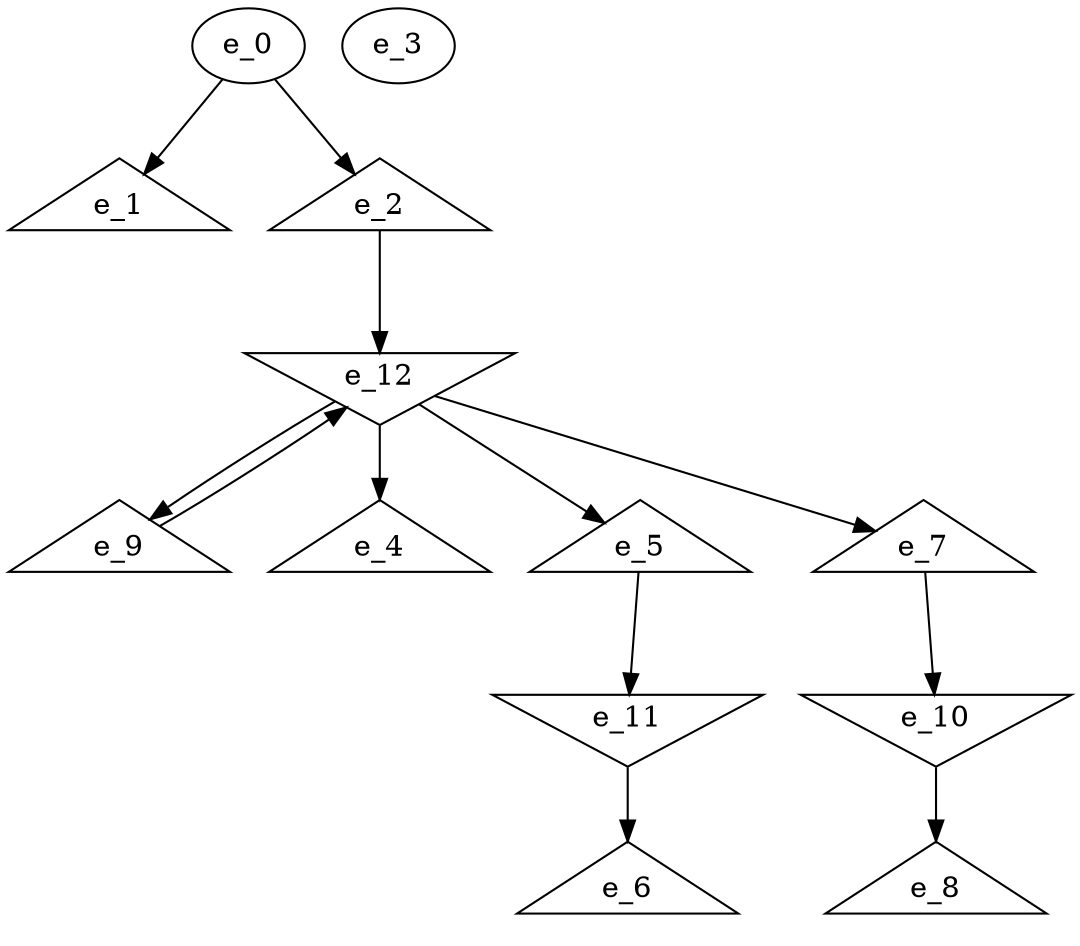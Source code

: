 digraph control_path {
  e_0: entry_node : n ;
  e_1 [shape = triangle];
  e_2 [shape = triangle];
  e_3: exit_node : s ;
  e_4 [shape = triangle];
  e_5 [shape = triangle];
  e_6 [shape = triangle];
  e_7 [shape = triangle];
  e_8 [shape = triangle];
  e_9 [shape = triangle];
  e_10 [shape = invtriangle];
  e_11 [shape = invtriangle];
  e_12 [shape = invtriangle];
  e_0 -> e_1;
  e_0 -> e_2;
  e_12 -> e_4;
  e_12 -> e_5;
  e_11 -> e_6;
  e_12 -> e_7;
  e_10 -> e_8;
  e_12 -> e_9;
  e_7 -> e_10;
  e_5 -> e_11;
  e_2 -> e_12;
  e_9 -> e_12;
}

